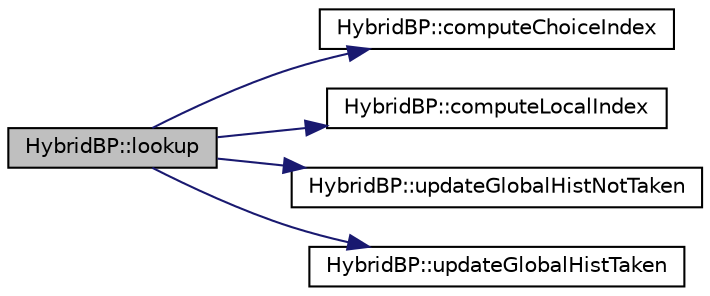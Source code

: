 digraph G
{
  edge [fontname="Helvetica",fontsize="10",labelfontname="Helvetica",labelfontsize="10"];
  node [fontname="Helvetica",fontsize="10",shape=record];
  rankdir=LR;
  Node1 [label="HybridBP::lookup",height=0.2,width=0.4,color="black", fillcolor="grey75", style="filled" fontcolor="black"];
  Node1 -> Node2 [color="midnightblue",fontsize="10",style="solid",fontname="Helvetica"];
  Node2 [label="HybridBP::computeChoiceIndex",height=0.2,width=0.4,color="black", fillcolor="white", style="filled",URL="$classHybridBP.html#a198dcbee6554ca9471fba00734e31319"];
  Node1 -> Node3 [color="midnightblue",fontsize="10",style="solid",fontname="Helvetica"];
  Node3 [label="HybridBP::computeLocalIndex",height=0.2,width=0.4,color="black", fillcolor="white", style="filled",URL="$classHybridBP.html#a3775bffe64cdade937a9f92746c21ce0"];
  Node1 -> Node4 [color="midnightblue",fontsize="10",style="solid",fontname="Helvetica"];
  Node4 [label="HybridBP::updateGlobalHistNotTaken",height=0.2,width=0.4,color="black", fillcolor="white", style="filled",URL="$classHybridBP.html#aa5cd12f887d1f51947dc37cdad283124"];
  Node1 -> Node5 [color="midnightblue",fontsize="10",style="solid",fontname="Helvetica"];
  Node5 [label="HybridBP::updateGlobalHistTaken",height=0.2,width=0.4,color="black", fillcolor="white", style="filled",URL="$classHybridBP.html#a19172b0c80d04265cb00f249bbf5eecd"];
}

